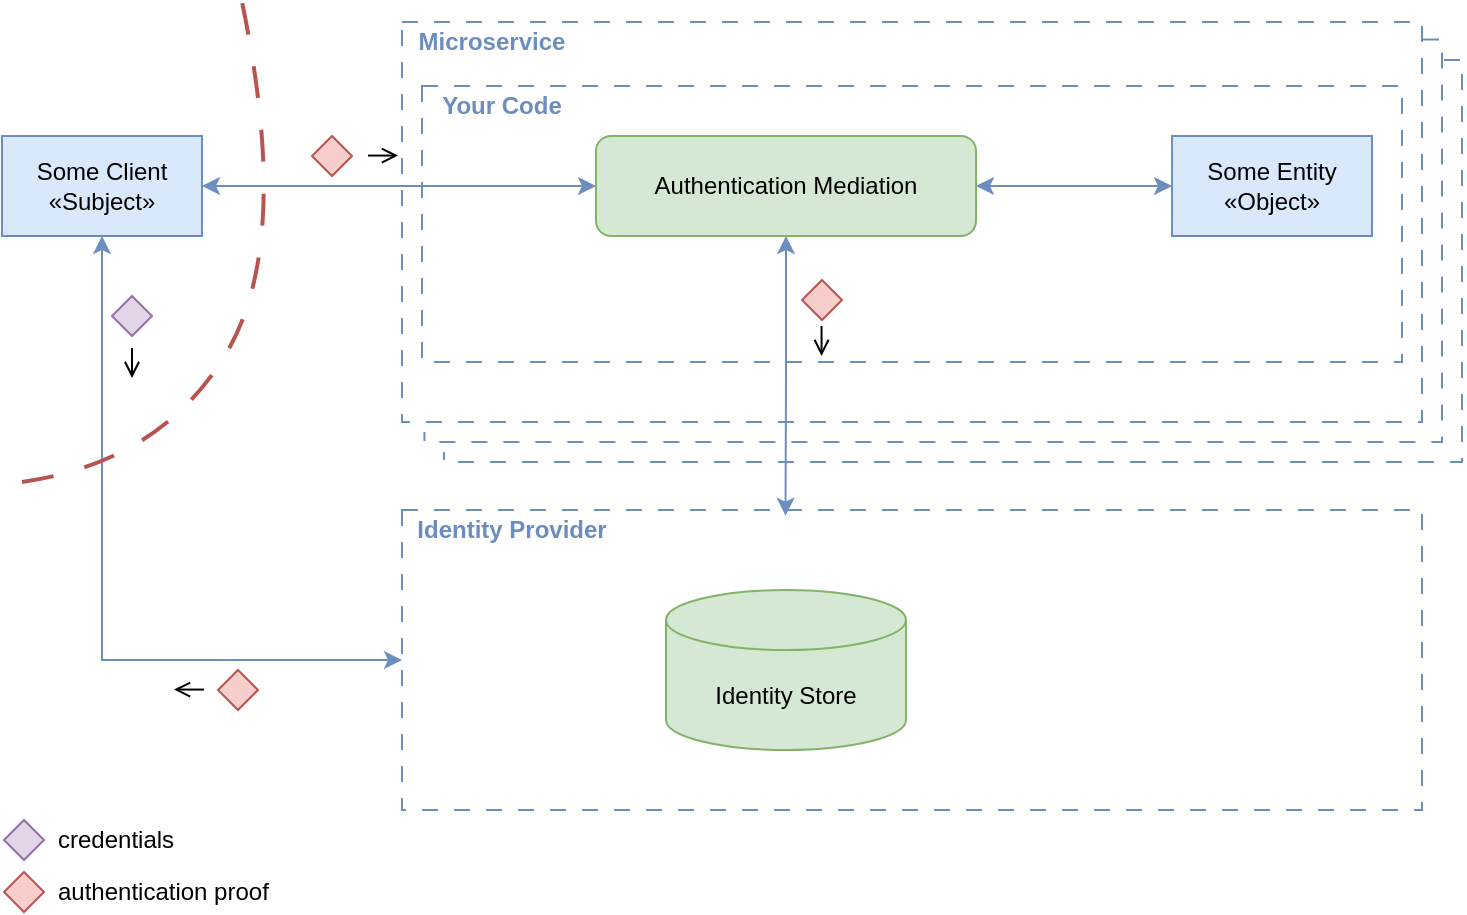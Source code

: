 <mxfile version="27.1.6">
  <diagram name="Page-1" id="vSZzm0c0lSDc5pFVxaaF">
    <mxGraphModel dx="1097" dy="710" grid="1" gridSize="10" guides="1" tooltips="1" connect="1" arrows="1" fold="1" page="1" pageScale="1" pageWidth="850" pageHeight="1100" math="0" shadow="0">
      <root>
        <mxCell id="0" />
        <mxCell id="1" parent="0" />
        <mxCell id="P9exJsjkpcG24izdwx1V-1" value="" style="rounded=0;whiteSpace=wrap;html=1;fillColor=none;strokeColor=#6c8ebf;dashed=1;dashPattern=8 8;" parent="1" vertex="1">
          <mxGeometry x="250" y="30" width="510" height="200" as="geometry" />
        </mxCell>
        <mxCell id="P9exJsjkpcG24izdwx1V-12" value="" style="rounded=0;whiteSpace=wrap;html=1;fillColor=none;strokeColor=#6c8ebf;dashed=1;dashPattern=8 8;" parent="1" vertex="1">
          <mxGeometry x="260" y="62" width="490" height="138" as="geometry" />
        </mxCell>
        <mxCell id="aPNDeGo1sduExx9jBJkK-10" style="edgeStyle=orthogonalEdgeStyle;rounded=0;orthogonalLoop=1;jettySize=auto;html=1;entryX=0.376;entryY=0.019;entryDx=0;entryDy=0;startArrow=classic;startFill=1;fillColor=#dae8fc;strokeColor=#6c8ebf;entryPerimeter=0;" parent="1" source="aPNDeGo1sduExx9jBJkK-1" target="fo6R8_58uPIGh2nn-8rE-9" edge="1">
          <mxGeometry relative="1" as="geometry">
            <mxPoint x="442" y="166" as="targetPoint" />
          </mxGeometry>
        </mxCell>
        <mxCell id="aPNDeGo1sduExx9jBJkK-16" style="edgeStyle=orthogonalEdgeStyle;rounded=0;orthogonalLoop=1;jettySize=auto;html=1;entryX=0;entryY=0.5;entryDx=0;entryDy=0;startArrow=classic;startFill=1;fillColor=#dae8fc;strokeColor=#6c8ebf;" parent="1" source="aPNDeGo1sduExx9jBJkK-1" target="aPNDeGo1sduExx9jBJkK-4" edge="1">
          <mxGeometry relative="1" as="geometry" />
        </mxCell>
        <mxCell id="aPNDeGo1sduExx9jBJkK-1" value="Authentication Mediation" style="rounded=1;whiteSpace=wrap;html=1;fillColor=#d5e8d4;strokeColor=#82b366;" parent="1" vertex="1">
          <mxGeometry x="347" y="87" width="190" height="50" as="geometry" />
        </mxCell>
        <mxCell id="aPNDeGo1sduExx9jBJkK-15" style="edgeStyle=orthogonalEdgeStyle;rounded=0;orthogonalLoop=1;jettySize=auto;html=1;entryX=0;entryY=0.5;entryDx=0;entryDy=0;startArrow=classic;startFill=1;fillColor=#dae8fc;strokeColor=#6c8ebf;" parent="1" source="aPNDeGo1sduExx9jBJkK-2" target="aPNDeGo1sduExx9jBJkK-1" edge="1">
          <mxGeometry relative="1" as="geometry" />
        </mxCell>
        <mxCell id="fo6R8_58uPIGh2nn-8rE-11" style="edgeStyle=orthogonalEdgeStyle;rounded=0;orthogonalLoop=1;jettySize=auto;html=1;fillColor=#dae8fc;strokeColor=#6c8ebf;startArrow=classic;startFill=1;entryX=0;entryY=0.5;entryDx=0;entryDy=0;exitX=0.5;exitY=1;exitDx=0;exitDy=0;" parent="1" source="aPNDeGo1sduExx9jBJkK-2" target="fo6R8_58uPIGh2nn-8rE-9" edge="1">
          <mxGeometry relative="1" as="geometry">
            <mxPoint x="220" y="310" as="targetPoint" />
            <Array as="points">
              <mxPoint x="100" y="349" />
            </Array>
          </mxGeometry>
        </mxCell>
        <mxCell id="aPNDeGo1sduExx9jBJkK-2" value="Some Client&lt;br&gt;«Subject»" style="rounded=0;whiteSpace=wrap;html=1;fillColor=#dae8fc;strokeColor=#6c8ebf;" parent="1" vertex="1">
          <mxGeometry x="50" y="87" width="100" height="50" as="geometry" />
        </mxCell>
        <mxCell id="aPNDeGo1sduExx9jBJkK-4" value="Some Entity&lt;br&gt;«Object»" style="rounded=0;whiteSpace=wrap;html=1;fillColor=#dae8fc;strokeColor=#6c8ebf;" parent="1" vertex="1">
          <mxGeometry x="635" y="87" width="100" height="50" as="geometry" />
        </mxCell>
        <mxCell id="P9exJsjkpcG24izdwx1V-3" value="Microservice" style="text;html=1;align=center;verticalAlign=middle;whiteSpace=wrap;rounded=0;fillColor=none;fontColor=#6C8EBF;fontStyle=1" parent="1" vertex="1">
          <mxGeometry x="250" y="30" width="90" height="19" as="geometry" />
        </mxCell>
        <mxCell id="P9exJsjkpcG24izdwx1V-13" value="Your Code" style="text;html=1;align=center;verticalAlign=middle;whiteSpace=wrap;rounded=0;fillColor=none;fontColor=#6C8EBF;fontStyle=1" parent="1" vertex="1">
          <mxGeometry x="260" y="62" width="80" height="19" as="geometry" />
        </mxCell>
        <mxCell id="fo6R8_58uPIGh2nn-8rE-1" value="Identity Store" style="shape=cylinder3;whiteSpace=wrap;html=1;boundedLbl=1;backgroundOutline=1;size=15;fillColor=#d5e8d4;strokeColor=#82b366;" parent="1" vertex="1">
          <mxGeometry x="382" y="314" width="120" height="80" as="geometry" />
        </mxCell>
        <mxCell id="fo6R8_58uPIGh2nn-8rE-2" value="" style="rhombus;whiteSpace=wrap;html=1;fillColor=#e1d5e7;strokeColor=#9673a6;" parent="1" vertex="1">
          <mxGeometry x="105" y="167" width="20" height="20" as="geometry" />
        </mxCell>
        <mxCell id="fo6R8_58uPIGh2nn-8rE-3" value="" style="rhombus;whiteSpace=wrap;html=1;fillColor=#f8cecc;strokeColor=#b85450;" parent="1" vertex="1">
          <mxGeometry x="158" y="354" width="20" height="20" as="geometry" />
        </mxCell>
        <mxCell id="fo6R8_58uPIGh2nn-8rE-4" value="" style="rhombus;whiteSpace=wrap;html=1;fillColor=#e1d5e7;strokeColor=#9673a6;" parent="1" vertex="1">
          <mxGeometry x="51" y="429" width="20" height="20" as="geometry" />
        </mxCell>
        <mxCell id="fo6R8_58uPIGh2nn-8rE-5" value="" style="rhombus;whiteSpace=wrap;html=1;fillColor=#f8cecc;strokeColor=#b85450;" parent="1" vertex="1">
          <mxGeometry x="51" y="455" width="20" height="20" as="geometry" />
        </mxCell>
        <mxCell id="fo6R8_58uPIGh2nn-8rE-7" value="credentials" style="text;html=1;align=left;verticalAlign=middle;whiteSpace=wrap;rounded=0;" parent="1" vertex="1">
          <mxGeometry x="76" y="429" width="60" height="20" as="geometry" />
        </mxCell>
        <mxCell id="fo6R8_58uPIGh2nn-8rE-8" value="&lt;div align=&quot;left&quot;&gt;authentication proof&lt;/div&gt;" style="text;html=1;align=left;verticalAlign=middle;whiteSpace=wrap;rounded=0;" parent="1" vertex="1">
          <mxGeometry x="76" y="455" width="145" height="20" as="geometry" />
        </mxCell>
        <mxCell id="fo6R8_58uPIGh2nn-8rE-9" value="" style="rounded=0;whiteSpace=wrap;html=1;fillColor=none;strokeColor=#6c8ebf;dashed=1;dashPattern=8 8;" parent="1" vertex="1">
          <mxGeometry x="250" y="274" width="510" height="150" as="geometry" />
        </mxCell>
        <mxCell id="fo6R8_58uPIGh2nn-8rE-10" value="Identity Provider" style="text;html=1;align=center;verticalAlign=middle;whiteSpace=wrap;rounded=0;fillColor=none;fontColor=#6C8EBF;fontStyle=1" parent="1" vertex="1">
          <mxGeometry x="250" y="274" width="110" height="19" as="geometry" />
        </mxCell>
        <mxCell id="fo6R8_58uPIGh2nn-8rE-12" value="" style="rhombus;whiteSpace=wrap;html=1;fillColor=#f8cecc;strokeColor=#b85450;" parent="1" vertex="1">
          <mxGeometry x="205" y="87" width="20" height="20" as="geometry" />
        </mxCell>
        <mxCell id="fo6R8_58uPIGh2nn-8rE-13" value="" style="rhombus;whiteSpace=wrap;html=1;fillColor=#f8cecc;strokeColor=#b85450;" parent="1" vertex="1">
          <mxGeometry x="450" y="159" width="20" height="20" as="geometry" />
        </mxCell>
        <mxCell id="fo6R8_58uPIGh2nn-8rE-14" style="edgeStyle=orthogonalEdgeStyle;rounded=0;orthogonalLoop=1;jettySize=auto;html=1;entryX=0.022;entryY=1.025;entryDx=0;entryDy=0;entryPerimeter=0;exitX=1.001;exitY=0.044;exitDx=0;exitDy=0;exitPerimeter=0;endArrow=none;startFill=0;fillColor=#dae8fc;strokeColor=#6c8ebf;dashed=1;dashPattern=8 8;" parent="1" source="P9exJsjkpcG24izdwx1V-1" target="P9exJsjkpcG24izdwx1V-1" edge="1">
          <mxGeometry relative="1" as="geometry">
            <Array as="points">
              <mxPoint x="770" y="39" />
              <mxPoint x="770" y="240" />
              <mxPoint x="261" y="240" />
            </Array>
          </mxGeometry>
        </mxCell>
        <mxCell id="fo6R8_58uPIGh2nn-8rE-16" style="edgeStyle=orthogonalEdgeStyle;rounded=0;orthogonalLoop=1;jettySize=auto;html=1;entryX=0.022;entryY=1.025;entryDx=0;entryDy=0;entryPerimeter=0;exitX=1.001;exitY=0.044;exitDx=0;exitDy=0;exitPerimeter=0;endArrow=none;startFill=0;fillColor=#dae8fc;strokeColor=#6c8ebf;dashed=1;dashPattern=8 8;" parent="1" edge="1">
          <mxGeometry relative="1" as="geometry">
            <mxPoint x="771" y="49" as="sourcePoint" />
            <mxPoint x="271" y="245" as="targetPoint" />
            <Array as="points">
              <mxPoint x="780" y="49" />
              <mxPoint x="780" y="250" />
              <mxPoint x="271" y="250" />
            </Array>
          </mxGeometry>
        </mxCell>
        <mxCell id="rkPaf-FAVc6n8qD007En-1" value="" style="endArrow=open;html=1;rounded=0;endFill=0;" edge="1" parent="1">
          <mxGeometry width="50" height="50" relative="1" as="geometry">
            <mxPoint x="233" y="96.78" as="sourcePoint" />
            <mxPoint x="248" y="96.78" as="targetPoint" />
          </mxGeometry>
        </mxCell>
        <mxCell id="rkPaf-FAVc6n8qD007En-3" value="" style="endArrow=none;html=1;rounded=0;endFill=0;startArrow=open;startFill=0;" edge="1" parent="1">
          <mxGeometry width="50" height="50" relative="1" as="geometry">
            <mxPoint x="136" y="363.78" as="sourcePoint" />
            <mxPoint x="151" y="363.78" as="targetPoint" />
          </mxGeometry>
        </mxCell>
        <mxCell id="rkPaf-FAVc6n8qD007En-5" value="" style="endArrow=open;html=1;rounded=0;endFill=0;" edge="1" parent="1">
          <mxGeometry width="50" height="50" relative="1" as="geometry">
            <mxPoint x="115" y="193" as="sourcePoint" />
            <mxPoint x="115" y="208" as="targetPoint" />
          </mxGeometry>
        </mxCell>
        <mxCell id="rkPaf-FAVc6n8qD007En-6" value="" style="endArrow=open;html=1;rounded=0;endFill=0;" edge="1" parent="1">
          <mxGeometry width="50" height="50" relative="1" as="geometry">
            <mxPoint x="459.78" y="182" as="sourcePoint" />
            <mxPoint x="459.78" y="197" as="targetPoint" />
          </mxGeometry>
        </mxCell>
        <mxCell id="rkPaf-FAVc6n8qD007En-8" value="" style="curved=1;endArrow=none;html=1;rounded=0;dashed=1;dashPattern=8 8;startFill=0;fillColor=#f8cecc;strokeColor=#b85450;startSize=9;endSize=8;strokeWidth=2;" edge="1" parent="1">
          <mxGeometry width="50" height="50" relative="1" as="geometry">
            <mxPoint x="60" y="260" as="sourcePoint" />
            <mxPoint x="170" y="20" as="targetPoint" />
            <Array as="points">
              <mxPoint x="130" y="250" />
              <mxPoint x="195" y="140" />
            </Array>
          </mxGeometry>
        </mxCell>
      </root>
    </mxGraphModel>
  </diagram>
</mxfile>

